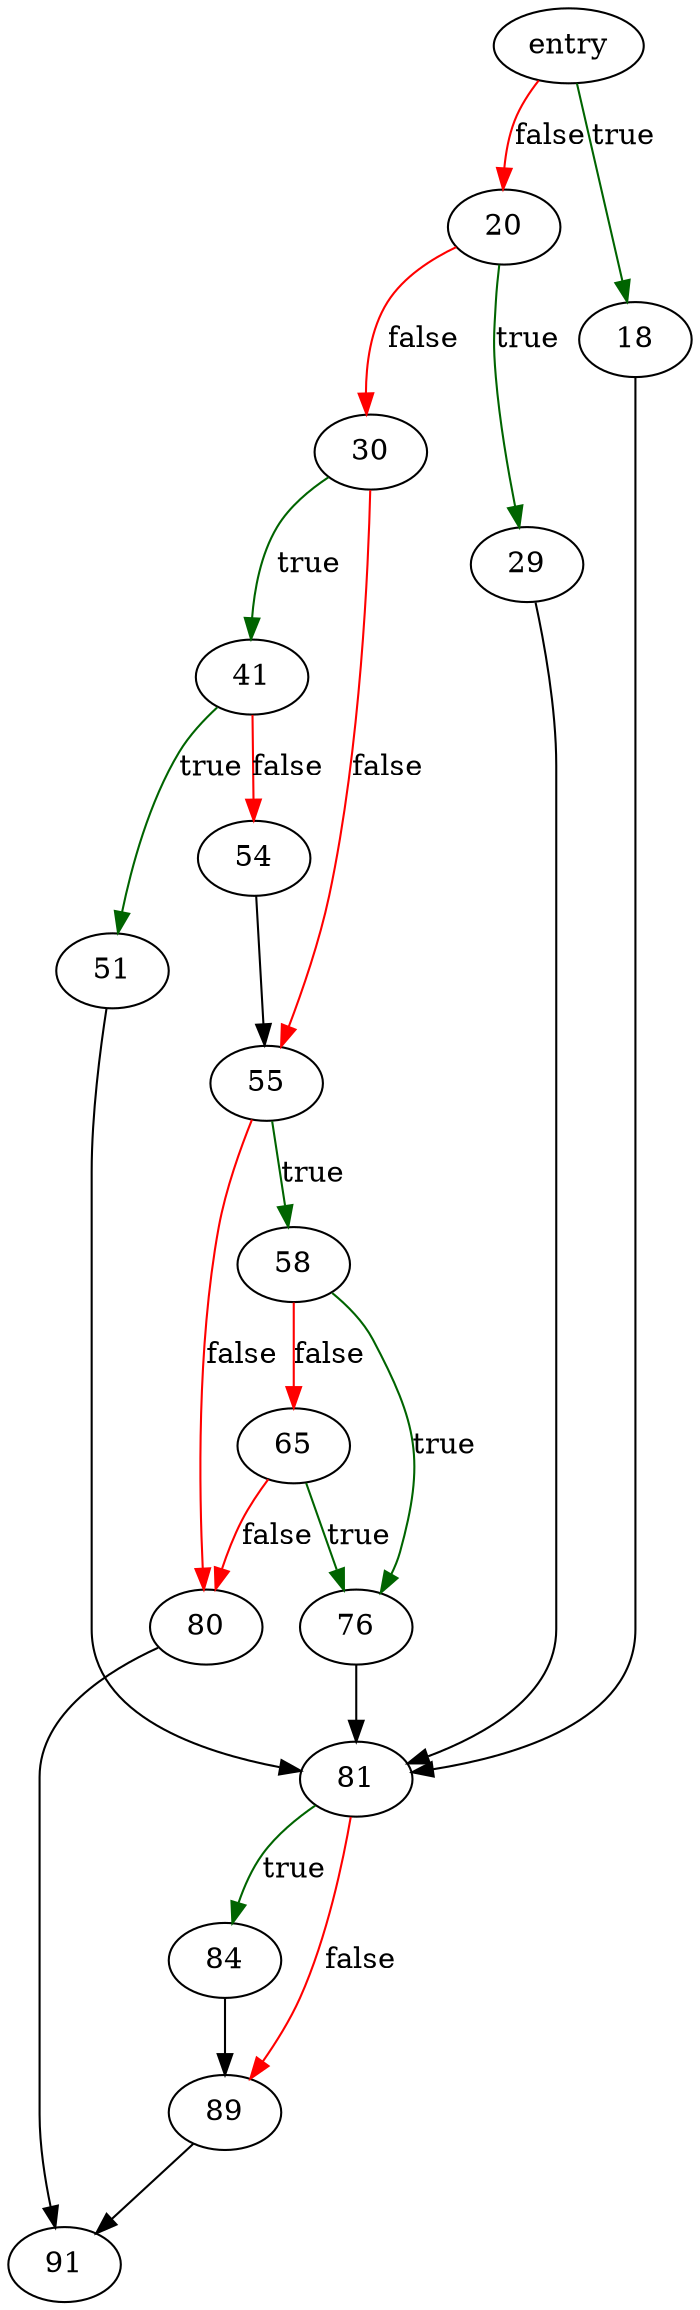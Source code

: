 digraph "getAndInitPage" {
	// Node definitions.
	5 [label=entry];
	18;
	20;
	29;
	30;
	41;
	51;
	54;
	55;
	58;
	65;
	76;
	80;
	81;
	84;
	89;
	91;

	// Edge definitions.
	5 -> 18 [
		color=darkgreen
		label=true
	];
	5 -> 20 [
		color=red
		label=false
	];
	18 -> 81;
	20 -> 29 [
		color=darkgreen
		label=true
	];
	20 -> 30 [
		color=red
		label=false
	];
	29 -> 81;
	30 -> 41 [
		color=darkgreen
		label=true
	];
	30 -> 55 [
		color=red
		label=false
	];
	41 -> 51 [
		color=darkgreen
		label=true
	];
	41 -> 54 [
		color=red
		label=false
	];
	51 -> 81;
	54 -> 55;
	55 -> 58 [
		color=darkgreen
		label=true
	];
	55 -> 80 [
		color=red
		label=false
	];
	58 -> 65 [
		color=red
		label=false
	];
	58 -> 76 [
		color=darkgreen
		label=true
	];
	65 -> 76 [
		color=darkgreen
		label=true
	];
	65 -> 80 [
		color=red
		label=false
	];
	76 -> 81;
	80 -> 91;
	81 -> 84 [
		color=darkgreen
		label=true
	];
	81 -> 89 [
		color=red
		label=false
	];
	84 -> 89;
	89 -> 91;
}